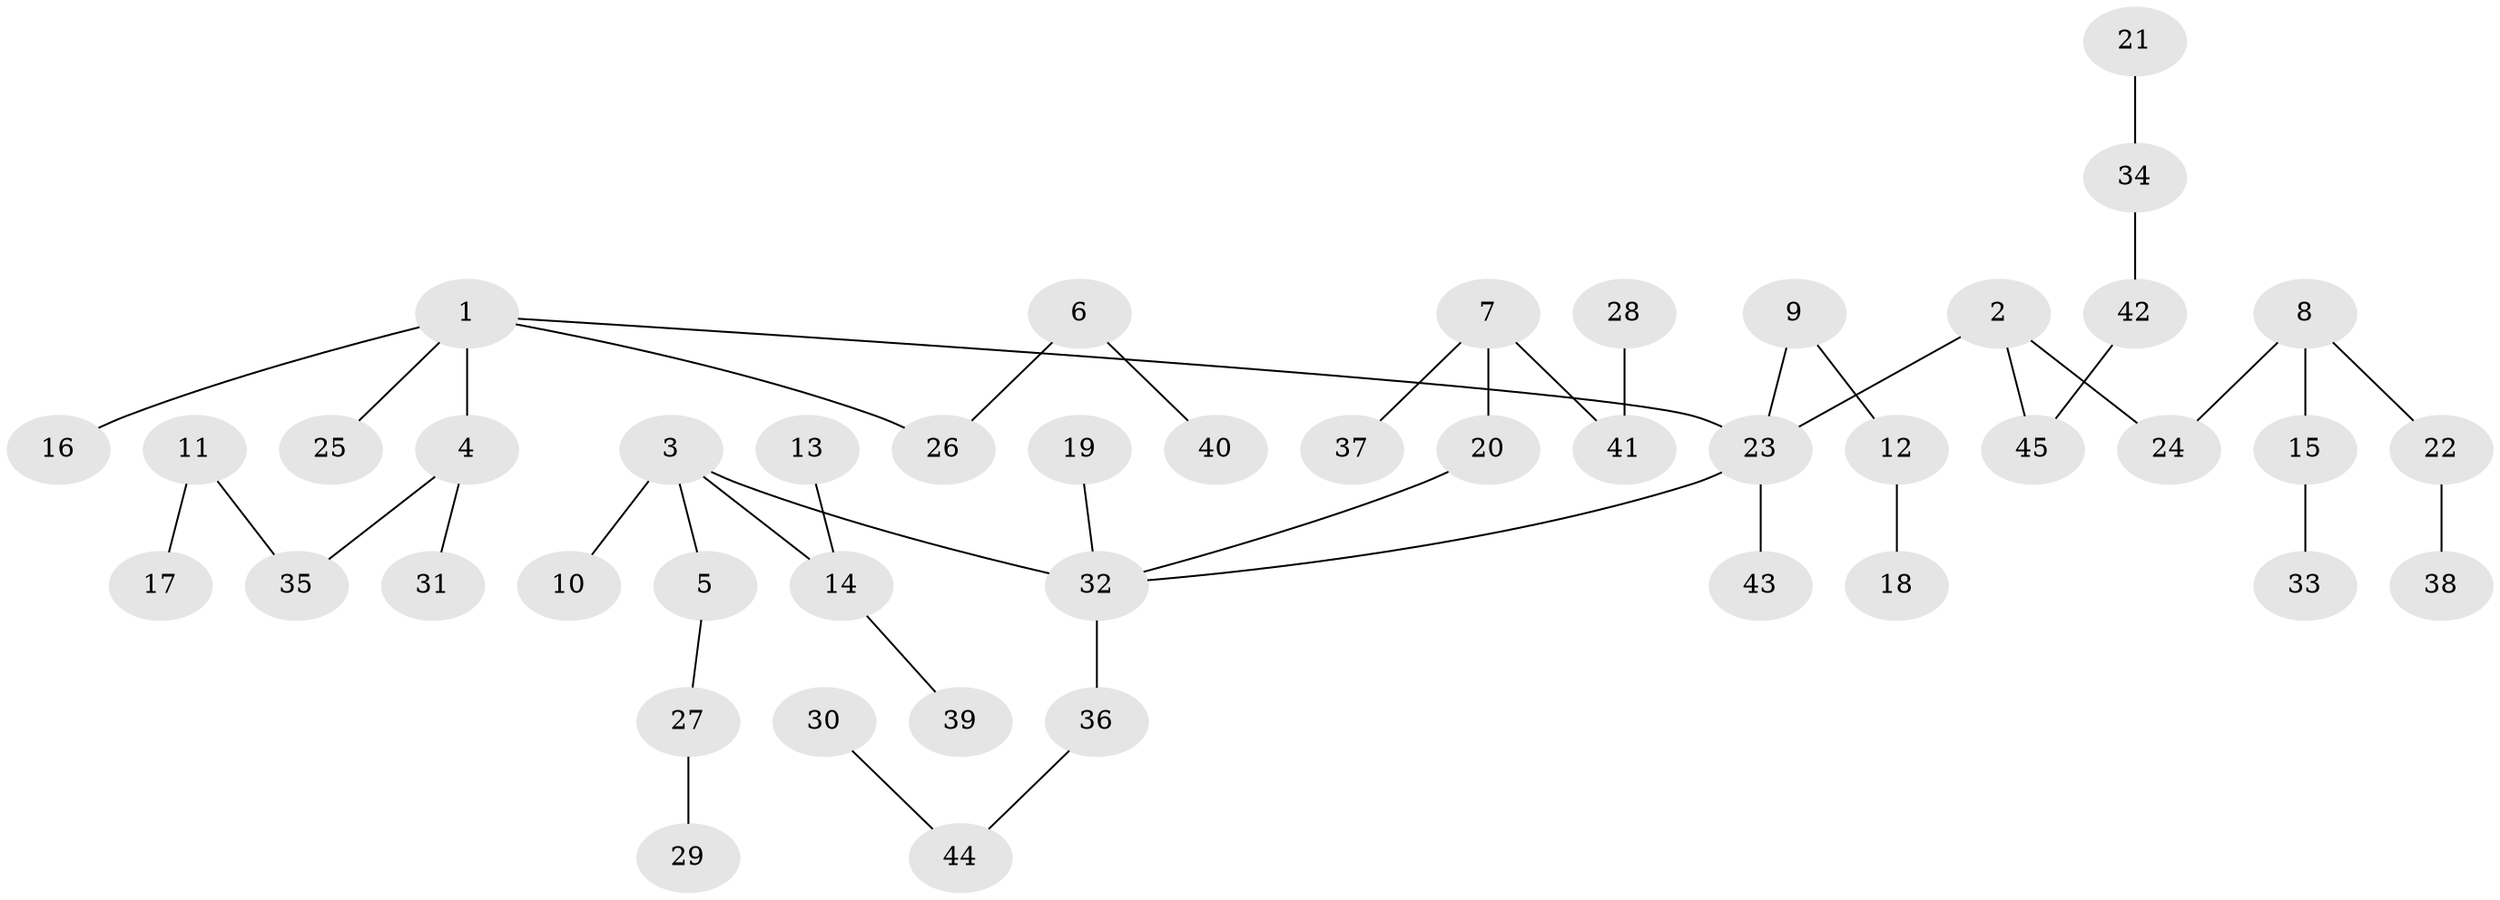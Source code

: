 // original degree distribution, {7: 0.011235955056179775, 6: 0.011235955056179775, 3: 0.1348314606741573, 4: 0.0898876404494382, 5: 0.011235955056179775, 1: 0.47191011235955055, 2: 0.2696629213483146}
// Generated by graph-tools (version 1.1) at 2025/02/03/09/25 03:02:25]
// undirected, 45 vertices, 44 edges
graph export_dot {
graph [start="1"]
  node [color=gray90,style=filled];
  1;
  2;
  3;
  4;
  5;
  6;
  7;
  8;
  9;
  10;
  11;
  12;
  13;
  14;
  15;
  16;
  17;
  18;
  19;
  20;
  21;
  22;
  23;
  24;
  25;
  26;
  27;
  28;
  29;
  30;
  31;
  32;
  33;
  34;
  35;
  36;
  37;
  38;
  39;
  40;
  41;
  42;
  43;
  44;
  45;
  1 -- 4 [weight=1.0];
  1 -- 16 [weight=1.0];
  1 -- 23 [weight=1.0];
  1 -- 25 [weight=1.0];
  1 -- 26 [weight=1.0];
  2 -- 23 [weight=1.0];
  2 -- 24 [weight=1.0];
  2 -- 45 [weight=1.0];
  3 -- 5 [weight=1.0];
  3 -- 10 [weight=1.0];
  3 -- 14 [weight=1.0];
  3 -- 32 [weight=1.0];
  4 -- 31 [weight=1.0];
  4 -- 35 [weight=1.0];
  5 -- 27 [weight=1.0];
  6 -- 26 [weight=1.0];
  6 -- 40 [weight=1.0];
  7 -- 20 [weight=1.0];
  7 -- 37 [weight=1.0];
  7 -- 41 [weight=1.0];
  8 -- 15 [weight=1.0];
  8 -- 22 [weight=1.0];
  8 -- 24 [weight=1.0];
  9 -- 12 [weight=1.0];
  9 -- 23 [weight=1.0];
  11 -- 17 [weight=1.0];
  11 -- 35 [weight=1.0];
  12 -- 18 [weight=1.0];
  13 -- 14 [weight=1.0];
  14 -- 39 [weight=1.0];
  15 -- 33 [weight=1.0];
  19 -- 32 [weight=1.0];
  20 -- 32 [weight=1.0];
  21 -- 34 [weight=1.0];
  22 -- 38 [weight=1.0];
  23 -- 32 [weight=1.0];
  23 -- 43 [weight=1.0];
  27 -- 29 [weight=1.0];
  28 -- 41 [weight=1.0];
  30 -- 44 [weight=1.0];
  32 -- 36 [weight=1.0];
  34 -- 42 [weight=1.0];
  36 -- 44 [weight=1.0];
  42 -- 45 [weight=1.0];
}
